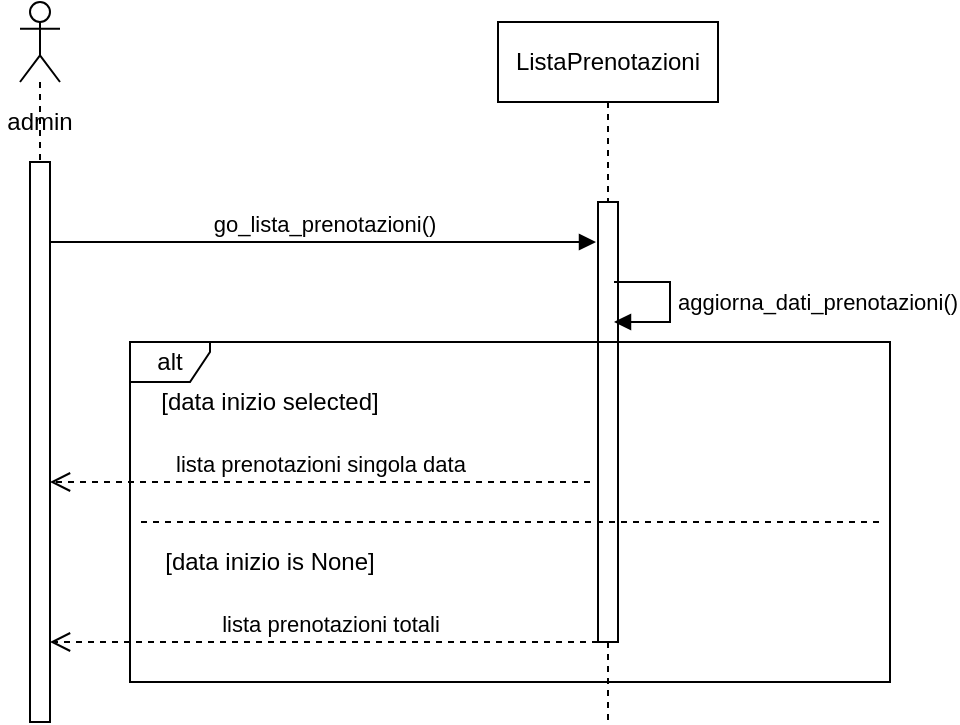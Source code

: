 <mxfile version="14.8.2" type="device"><diagram id="a0-VtMgsolHvMTASFdyO" name="Page-1"><mxGraphModel dx="914" dy="440" grid="1" gridSize="10" guides="1" tooltips="1" connect="1" arrows="1" fold="1" page="1" pageScale="1" pageWidth="827" pageHeight="1169" math="0" shadow="0"><root><mxCell id="0"/><mxCell id="1" parent="0"/><mxCell id="J1gZPxbFrBNpwJohaxbd-1" value="" style="shape=umlLifeline;participant=umlActor;perimeter=lifelinePerimeter;whiteSpace=wrap;html=1;container=1;collapsible=0;recursiveResize=0;verticalAlign=top;spacingTop=36;outlineConnect=0;" vertex="1" parent="1"><mxGeometry x="65" y="40" width="20" height="90" as="geometry"/></mxCell><mxCell id="J1gZPxbFrBNpwJohaxbd-2" value="" style="html=1;points=[];perimeter=orthogonalPerimeter;" vertex="1" parent="1"><mxGeometry x="70" y="120" width="10" height="280" as="geometry"/></mxCell><mxCell id="J1gZPxbFrBNpwJohaxbd-3" value="admin" style="text;html=1;strokeColor=none;fillColor=none;align=center;verticalAlign=middle;whiteSpace=wrap;rounded=0;" vertex="1" parent="1"><mxGeometry x="55" y="90" width="40" height="20" as="geometry"/></mxCell><mxCell id="J1gZPxbFrBNpwJohaxbd-5" value="&lt;div&gt;ListaPrenotazioni&lt;/div&gt;" style="shape=umlLifeline;perimeter=lifelinePerimeter;whiteSpace=wrap;html=1;container=1;collapsible=0;recursiveResize=0;outlineConnect=0;" vertex="1" parent="1"><mxGeometry x="304" y="50" width="110" height="350" as="geometry"/></mxCell><mxCell id="J1gZPxbFrBNpwJohaxbd-6" value="" style="html=1;points=[];perimeter=orthogonalPerimeter;" vertex="1" parent="J1gZPxbFrBNpwJohaxbd-5"><mxGeometry x="50" y="90" width="10" height="220" as="geometry"/></mxCell><mxCell id="J1gZPxbFrBNpwJohaxbd-7" value="go_lista_prenotazioni()" style="html=1;verticalAlign=bottom;endArrow=block;" edge="1" parent="1"><mxGeometry width="80" relative="1" as="geometry"><mxPoint x="80" y="160" as="sourcePoint"/><mxPoint x="353" y="160" as="targetPoint"/></mxGeometry></mxCell><mxCell id="J1gZPxbFrBNpwJohaxbd-9" value="aggiorna_dati_prenotazioni()" style="edgeStyle=orthogonalEdgeStyle;html=1;align=left;spacingLeft=2;endArrow=block;rounded=0;" edge="1" parent="1"><mxGeometry relative="1" as="geometry"><mxPoint x="362" y="180" as="sourcePoint"/><Array as="points"><mxPoint x="363" y="180"/><mxPoint x="390" y="180"/><mxPoint x="390" y="200"/></Array><mxPoint x="362" y="200" as="targetPoint"/><mxPoint as="offset"/></mxGeometry></mxCell><mxCell id="J1gZPxbFrBNpwJohaxbd-10" value="&lt;div&gt;lista prenotazioni totali&lt;br&gt;&lt;/div&gt;" style="html=1;verticalAlign=bottom;endArrow=open;dashed=1;endSize=8;" edge="1" parent="1"><mxGeometry relative="1" as="geometry"><mxPoint x="360" y="360" as="sourcePoint"/><mxPoint x="80" y="360" as="targetPoint"/></mxGeometry></mxCell><mxCell id="J1gZPxbFrBNpwJohaxbd-15" value="alt" style="shape=umlFrame;whiteSpace=wrap;html=1;width=40;height=20;" vertex="1" parent="1"><mxGeometry x="120" y="210" width="380" height="170" as="geometry"/></mxCell><mxCell id="J1gZPxbFrBNpwJohaxbd-17" value="" style="html=1;verticalAlign=bottom;endArrow=none;dashed=1;endSize=8;endFill=0;" edge="1" parent="1"><mxGeometry relative="1" as="geometry"><mxPoint x="494.5" y="300" as="sourcePoint"/><mxPoint x="125.5" y="300" as="targetPoint"/></mxGeometry></mxCell><mxCell id="J1gZPxbFrBNpwJohaxbd-19" value="[data inizio is None]" style="text;html=1;strokeColor=none;fillColor=none;align=center;verticalAlign=middle;whiteSpace=wrap;rounded=0;" vertex="1" parent="1"><mxGeometry x="120" y="310" width="140" height="20" as="geometry"/></mxCell><mxCell id="J1gZPxbFrBNpwJohaxbd-21" value="[data inizio selected]" style="text;html=1;strokeColor=none;fillColor=none;align=center;verticalAlign=middle;whiteSpace=wrap;rounded=0;" vertex="1" parent="1"><mxGeometry x="120" y="230" width="140" height="20" as="geometry"/></mxCell><mxCell id="J1gZPxbFrBNpwJohaxbd-22" value="&lt;div&gt;lista prenotazioni singola data&lt;br&gt;&lt;/div&gt;" style="html=1;verticalAlign=bottom;endArrow=open;dashed=1;endSize=8;" edge="1" parent="1"><mxGeometry relative="1" as="geometry"><mxPoint x="350" y="280" as="sourcePoint"/><mxPoint x="80" y="280" as="targetPoint"/></mxGeometry></mxCell></root></mxGraphModel></diagram></mxfile>